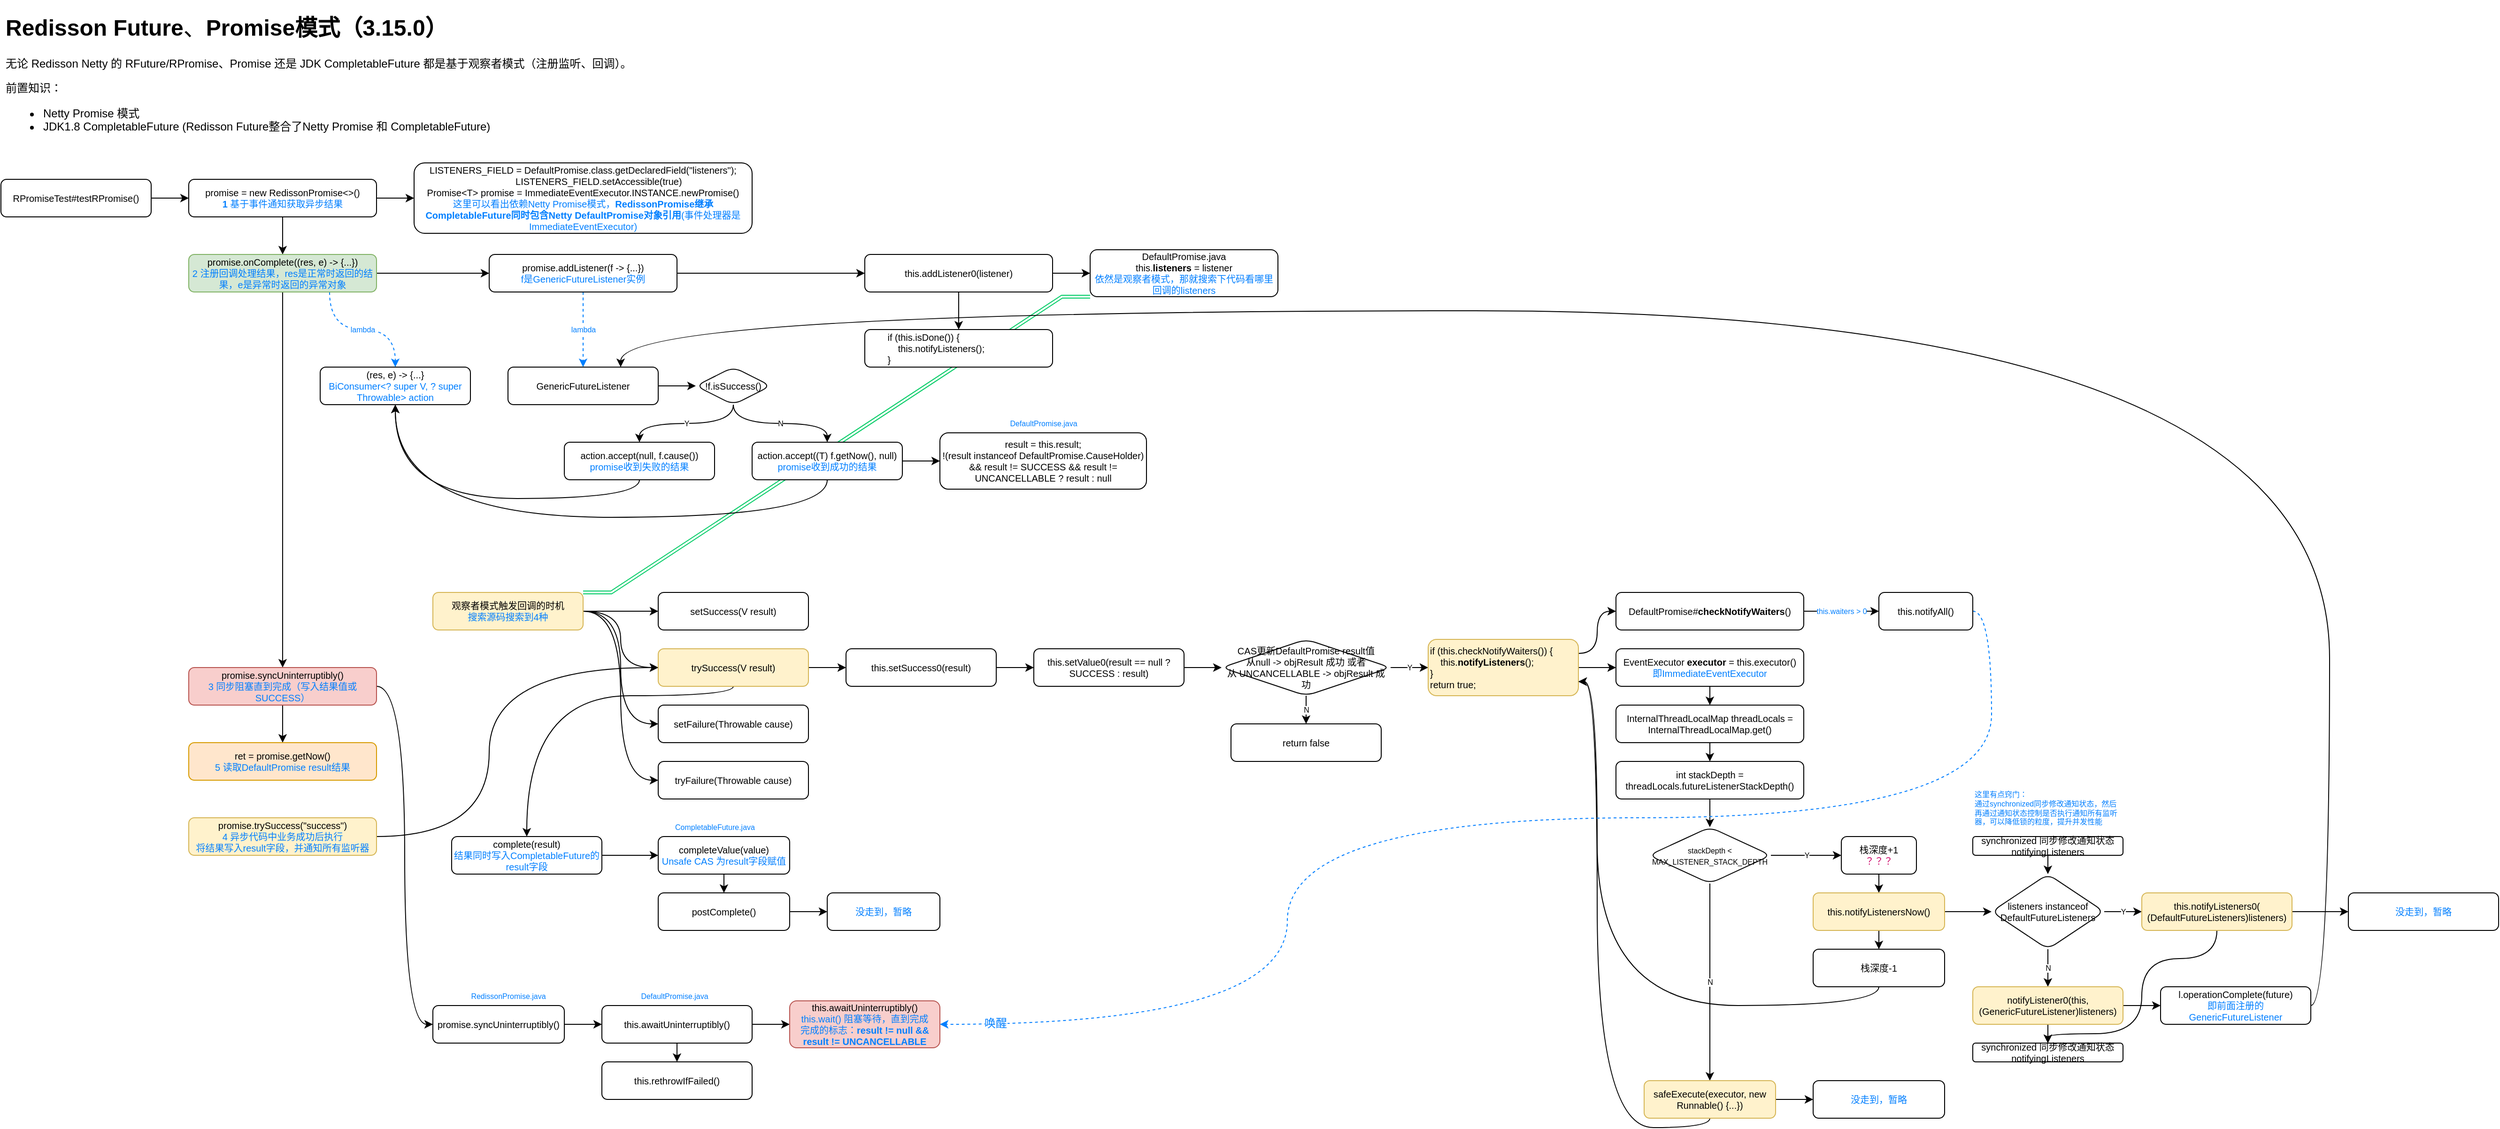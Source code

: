 <mxfile version="21.6.5" type="device">
  <diagram name="第 1 页" id="fGAcmG3HbIGoeRMDndeL">
    <mxGraphModel dx="1114" dy="879" grid="1" gridSize="10" guides="1" tooltips="1" connect="1" arrows="1" fold="1" page="1" pageScale="1" pageWidth="827" pageHeight="1169" math="0" shadow="0">
      <root>
        <mxCell id="0" />
        <mxCell id="1" parent="0" />
        <mxCell id="fmt0hhtX_X798YNu3B2O-1" style="edgeStyle=entityRelationEdgeStyle;rounded=0;orthogonalLoop=1;jettySize=auto;html=1;exitX=0;exitY=1;exitDx=0;exitDy=0;entryX=1;entryY=0;entryDx=0;entryDy=0;fontSize=10;fontColor=#007FFF;shape=link;width=3;strokeColor=#00CC66;" edge="1" parent="1" source="fmt0hhtX_X798YNu3B2O-20" target="fmt0hhtX_X798YNu3B2O-25">
          <mxGeometry relative="1" as="geometry" />
        </mxCell>
        <mxCell id="fmt0hhtX_X798YNu3B2O-2" value="&lt;h1&gt;Redisson Future&lt;span style=&quot;font-weight: 400;&quot;&gt;、&lt;/span&gt;Promise模式（3.15.0）&lt;/h1&gt;&lt;div&gt;无论 Redisson Netty 的 RFuture/RPromise、Promise 还是 JDK&amp;nbsp;CompletableFuture 都是基于观察者模式（注册监听、回调）。&lt;/div&gt;&lt;p&gt;前置知识：&lt;br&gt;&lt;/p&gt;&lt;ul&gt;&lt;li&gt;Netty Promise 模式&lt;/li&gt;&lt;li&gt;JDK1.8 CompletableFuture (Redisson Future整合了Netty Promise 和 CompletableFuture)&lt;/li&gt;&lt;/ul&gt;&lt;p&gt;&lt;/p&gt;" style="text;html=1;strokeColor=none;fillColor=none;spacing=5;spacingTop=-20;whiteSpace=wrap;overflow=hidden;rounded=0;" vertex="1" parent="1">
          <mxGeometry x="40" y="19" width="760" height="161" as="geometry" />
        </mxCell>
        <mxCell id="fmt0hhtX_X798YNu3B2O-3" value="" style="edgeStyle=orthogonalEdgeStyle;curved=1;rounded=0;orthogonalLoop=1;jettySize=auto;html=1;fontSize=10;fontColor=#000000;" edge="1" parent="1" source="fmt0hhtX_X798YNu3B2O-4" target="fmt0hhtX_X798YNu3B2O-7">
          <mxGeometry relative="1" as="geometry" />
        </mxCell>
        <mxCell id="fmt0hhtX_X798YNu3B2O-4" value="&lt;font color=&quot;#000000&quot;&gt;RPromiseTest#testRPromise()&lt;/font&gt;" style="rounded=1;whiteSpace=wrap;html=1;fontSize=10;fontColor=#007FFF;" vertex="1" parent="1">
          <mxGeometry x="40" y="200" width="160" height="40" as="geometry" />
        </mxCell>
        <mxCell id="fmt0hhtX_X798YNu3B2O-5" value="" style="edgeStyle=orthogonalEdgeStyle;curved=1;rounded=0;orthogonalLoop=1;jettySize=auto;html=1;fontSize=10;fontColor=#000000;" edge="1" parent="1" source="fmt0hhtX_X798YNu3B2O-7" target="fmt0hhtX_X798YNu3B2O-8">
          <mxGeometry relative="1" as="geometry" />
        </mxCell>
        <mxCell id="fmt0hhtX_X798YNu3B2O-6" value="" style="edgeStyle=orthogonalEdgeStyle;curved=1;rounded=0;orthogonalLoop=1;jettySize=auto;html=1;fontSize=10;fontColor=#007FFF;" edge="1" parent="1" source="fmt0hhtX_X798YNu3B2O-7" target="fmt0hhtX_X798YNu3B2O-12">
          <mxGeometry relative="1" as="geometry" />
        </mxCell>
        <mxCell id="fmt0hhtX_X798YNu3B2O-7" value="&lt;font color=&quot;#000000&quot;&gt;promise = new RedissonPromise&amp;lt;&amp;gt;()&lt;/font&gt;&lt;br&gt;&lt;b&gt;1 &lt;/b&gt;基于事件通知获取异步结果" style="rounded=1;whiteSpace=wrap;html=1;fontSize=10;fontColor=#007FFF;" vertex="1" parent="1">
          <mxGeometry x="240" y="200" width="200" height="40" as="geometry" />
        </mxCell>
        <mxCell id="fmt0hhtX_X798YNu3B2O-8" value="&lt;div&gt;&lt;font color=&quot;#000000&quot;&gt;LISTENERS_FIELD = DefaultPromise.class.getDeclaredField(&quot;listeners&quot;);&lt;/font&gt;&lt;/div&gt;&lt;div&gt;&lt;font color=&quot;#000000&quot;&gt;&amp;nbsp; &amp;nbsp; &amp;nbsp; &amp;nbsp; &amp;nbsp; &amp;nbsp; LISTENERS_FIELD.setAccessible(true)&lt;br&gt;Promise&amp;lt;T&amp;gt; promise = ImmediateEventExecutor.INSTANCE.newPromise()&lt;br&gt;&lt;/font&gt;&lt;/div&gt;&lt;div&gt;这里可以看出依赖Netty Promise模式，&lt;b&gt;RedissonPromise继承CompletableFuture同时包含Netty&amp;nbsp;DefaultPromise对象引用&lt;/b&gt;(事件处理器是ImmediateEventExecutor)&lt;/div&gt;" style="rounded=1;whiteSpace=wrap;html=1;fontSize=10;fontColor=#007FFF;" vertex="1" parent="1">
          <mxGeometry x="480" y="182.5" width="360" height="75" as="geometry" />
        </mxCell>
        <mxCell id="fmt0hhtX_X798YNu3B2O-9" value="" style="edgeStyle=orthogonalEdgeStyle;curved=1;rounded=0;orthogonalLoop=1;jettySize=auto;html=1;fontSize=10;fontColor=#007FFF;" edge="1" parent="1" source="fmt0hhtX_X798YNu3B2O-12" target="fmt0hhtX_X798YNu3B2O-15">
          <mxGeometry relative="1" as="geometry" />
        </mxCell>
        <mxCell id="fmt0hhtX_X798YNu3B2O-10" value="" style="edgeStyle=orthogonalEdgeStyle;curved=1;rounded=0;orthogonalLoop=1;jettySize=auto;html=1;fontSize=10;fontColor=#007FFF;strokeColor=#000000;" edge="1" parent="1" source="fmt0hhtX_X798YNu3B2O-12" target="fmt0hhtX_X798YNu3B2O-34">
          <mxGeometry relative="1" as="geometry" />
        </mxCell>
        <mxCell id="fmt0hhtX_X798YNu3B2O-11" value="lambda" style="edgeStyle=orthogonalEdgeStyle;curved=1;rounded=0;orthogonalLoop=1;jettySize=auto;html=1;exitX=0.75;exitY=1;exitDx=0;exitDy=0;entryX=0.5;entryY=0;entryDx=0;entryDy=0;fontSize=8;fontColor=#007FFF;strokeColor=#007FFF;dashed=1;" edge="1" parent="1" source="fmt0hhtX_X798YNu3B2O-12" target="fmt0hhtX_X798YNu3B2O-95">
          <mxGeometry relative="1" as="geometry" />
        </mxCell>
        <mxCell id="fmt0hhtX_X798YNu3B2O-12" value="&lt;font color=&quot;#000000&quot;&gt;promise.onComplete((res, e) -&amp;gt; {...})&lt;/font&gt;&lt;br&gt;&lt;font color=&quot;#007fff&quot;&gt;2 注册回调处理结果，res是正常时返回的结果，e是异常时返回的异常对象&lt;/font&gt;" style="rounded=1;whiteSpace=wrap;html=1;fontSize=10;fillColor=#d5e8d4;strokeColor=#82b366;" vertex="1" parent="1">
          <mxGeometry x="240" y="280" width="200" height="40" as="geometry" />
        </mxCell>
        <mxCell id="fmt0hhtX_X798YNu3B2O-13" value="" style="edgeStyle=orthogonalEdgeStyle;curved=1;rounded=0;orthogonalLoop=1;jettySize=auto;html=1;fontSize=10;fontColor=#007FFF;" edge="1" parent="1" source="fmt0hhtX_X798YNu3B2O-15" target="fmt0hhtX_X798YNu3B2O-18">
          <mxGeometry relative="1" as="geometry" />
        </mxCell>
        <mxCell id="fmt0hhtX_X798YNu3B2O-14" value="&lt;font color=&quot;#007fff&quot;&gt;lambda&lt;/font&gt;" style="edgeStyle=orthogonalEdgeStyle;curved=1;rounded=0;orthogonalLoop=1;jettySize=auto;html=1;exitX=0.5;exitY=1;exitDx=0;exitDy=0;fontSize=8;fontColor=#000000;strokeColor=#007FFF;dashed=1;" edge="1" parent="1" source="fmt0hhtX_X798YNu3B2O-15" target="fmt0hhtX_X798YNu3B2O-89">
          <mxGeometry relative="1" as="geometry" />
        </mxCell>
        <mxCell id="fmt0hhtX_X798YNu3B2O-15" value="&lt;font color=&quot;#000000&quot;&gt;promise.addListener(f -&amp;gt; {...})&lt;/font&gt;&lt;br&gt;f是GenericFutureListener实例" style="rounded=1;whiteSpace=wrap;html=1;fontSize=10;fontColor=#007FFF;" vertex="1" parent="1">
          <mxGeometry x="560" y="280" width="200" height="40" as="geometry" />
        </mxCell>
        <mxCell id="fmt0hhtX_X798YNu3B2O-16" value="" style="edgeStyle=orthogonalEdgeStyle;curved=1;rounded=0;orthogonalLoop=1;jettySize=auto;html=1;fontSize=10;fontColor=#007FFF;" edge="1" parent="1" source="fmt0hhtX_X798YNu3B2O-18" target="fmt0hhtX_X798YNu3B2O-19">
          <mxGeometry relative="1" as="geometry" />
        </mxCell>
        <mxCell id="fmt0hhtX_X798YNu3B2O-17" value="" style="edgeStyle=orthogonalEdgeStyle;curved=1;rounded=0;orthogonalLoop=1;jettySize=auto;html=1;fontSize=10;fontColor=#007FFF;" edge="1" parent="1" source="fmt0hhtX_X798YNu3B2O-18" target="fmt0hhtX_X798YNu3B2O-20">
          <mxGeometry relative="1" as="geometry" />
        </mxCell>
        <mxCell id="fmt0hhtX_X798YNu3B2O-18" value="&lt;font color=&quot;#000000&quot;&gt;this.addListener0(listener)&lt;br&gt;&lt;/font&gt;" style="rounded=1;whiteSpace=wrap;html=1;fontSize=10;fontColor=#007FFF;" vertex="1" parent="1">
          <mxGeometry x="960" y="280" width="200" height="40" as="geometry" />
        </mxCell>
        <mxCell id="fmt0hhtX_X798YNu3B2O-19" value="&lt;div&gt;&lt;font color=&quot;#000000&quot;&gt;&amp;nbsp; &amp;nbsp; &amp;nbsp; &amp;nbsp; if (this.isDone()) {&lt;/font&gt;&lt;/div&gt;&lt;div&gt;&lt;font color=&quot;#000000&quot;&gt;&amp;nbsp; &amp;nbsp; &amp;nbsp; &amp;nbsp; &amp;nbsp; &amp;nbsp; this.notifyListeners();&lt;/font&gt;&lt;/div&gt;&lt;div&gt;&lt;font color=&quot;#000000&quot;&gt;&amp;nbsp; &amp;nbsp; &amp;nbsp; &amp;nbsp; }&lt;/font&gt;&lt;/div&gt;" style="rounded=1;whiteSpace=wrap;html=1;fontSize=10;fontColor=#007FFF;align=left;" vertex="1" parent="1">
          <mxGeometry x="960" y="360" width="200" height="40" as="geometry" />
        </mxCell>
        <mxCell id="fmt0hhtX_X798YNu3B2O-20" value="&lt;font color=&quot;#000000&quot;&gt;DefaultPromise.java&lt;/font&gt;&lt;br&gt;&lt;font color=&quot;#000000&quot;&gt;this.&lt;/font&gt;&lt;b style=&quot;color: rgb(0 , 0 , 0)&quot;&gt;listeners&lt;/b&gt;&lt;font color=&quot;#000000&quot;&gt; = listener&lt;/font&gt;&lt;br&gt;依然是观察者模式，那就搜索下代码看哪里回调的listeners" style="rounded=1;whiteSpace=wrap;html=1;fontSize=10;fontColor=#007FFF;" vertex="1" parent="1">
          <mxGeometry x="1200" y="275" width="200" height="50" as="geometry" />
        </mxCell>
        <mxCell id="fmt0hhtX_X798YNu3B2O-21" value="" style="edgeStyle=orthogonalEdgeStyle;rounded=0;orthogonalLoop=1;jettySize=auto;html=1;fontSize=10;fontColor=#007FFF;strokeColor=#000000;curved=1;" edge="1" parent="1" source="fmt0hhtX_X798YNu3B2O-25" target="fmt0hhtX_X798YNu3B2O-26">
          <mxGeometry relative="1" as="geometry" />
        </mxCell>
        <mxCell id="fmt0hhtX_X798YNu3B2O-22" style="edgeStyle=orthogonalEdgeStyle;rounded=0;orthogonalLoop=1;jettySize=auto;html=1;exitX=1;exitY=0.5;exitDx=0;exitDy=0;fontSize=10;fontColor=#007FFF;strokeColor=#000000;curved=1;" edge="1" parent="1" source="fmt0hhtX_X798YNu3B2O-25" target="fmt0hhtX_X798YNu3B2O-29">
          <mxGeometry relative="1" as="geometry">
            <Array as="points">
              <mxPoint x="700" y="660" />
              <mxPoint x="700" y="720" />
            </Array>
          </mxGeometry>
        </mxCell>
        <mxCell id="fmt0hhtX_X798YNu3B2O-23" style="edgeStyle=orthogonalEdgeStyle;curved=1;rounded=0;orthogonalLoop=1;jettySize=auto;html=1;exitX=1;exitY=0.5;exitDx=0;exitDy=0;entryX=0;entryY=0.5;entryDx=0;entryDy=0;fontSize=10;fontColor=#007FFF;strokeColor=#000000;" edge="1" parent="1" source="fmt0hhtX_X798YNu3B2O-25" target="fmt0hhtX_X798YNu3B2O-30">
          <mxGeometry relative="1" as="geometry" />
        </mxCell>
        <mxCell id="fmt0hhtX_X798YNu3B2O-24" style="edgeStyle=orthogonalEdgeStyle;curved=1;rounded=0;orthogonalLoop=1;jettySize=auto;html=1;exitX=1;exitY=0.5;exitDx=0;exitDy=0;entryX=0;entryY=0.5;entryDx=0;entryDy=0;fontSize=10;fontColor=#007FFF;strokeColor=#000000;" edge="1" parent="1" source="fmt0hhtX_X798YNu3B2O-25" target="fmt0hhtX_X798YNu3B2O-31">
          <mxGeometry relative="1" as="geometry" />
        </mxCell>
        <mxCell id="fmt0hhtX_X798YNu3B2O-25" value="&lt;font color=&quot;#000000&quot;&gt;观察者模式触发回调的时机&lt;/font&gt;&lt;br&gt;&lt;font color=&quot;#007fff&quot;&gt;搜索源码搜索到4种&lt;/font&gt;" style="rounded=1;whiteSpace=wrap;html=1;fontSize=10;fillColor=#fff2cc;strokeColor=#d6b656;" vertex="1" parent="1">
          <mxGeometry x="500" y="640" width="160" height="40" as="geometry" />
        </mxCell>
        <mxCell id="fmt0hhtX_X798YNu3B2O-26" value="&lt;font color=&quot;#000000&quot;&gt;setSuccess(V result)&lt;/font&gt;" style="rounded=1;whiteSpace=wrap;html=1;fontSize=10;fontColor=#007FFF;" vertex="1" parent="1">
          <mxGeometry x="740" y="640" width="160" height="40" as="geometry" />
        </mxCell>
        <mxCell id="fmt0hhtX_X798YNu3B2O-27" style="edgeStyle=orthogonalEdgeStyle;curved=1;rounded=0;orthogonalLoop=1;jettySize=auto;html=1;exitX=0.5;exitY=1;exitDx=0;exitDy=0;entryX=0.5;entryY=0;entryDx=0;entryDy=0;fontSize=10;fontColor=#007FFF;strokeColor=#000000;" edge="1" parent="1" source="fmt0hhtX_X798YNu3B2O-29" target="fmt0hhtX_X798YNu3B2O-39">
          <mxGeometry relative="1" as="geometry">
            <Array as="points">
              <mxPoint x="820" y="750" />
              <mxPoint x="600" y="750" />
            </Array>
          </mxGeometry>
        </mxCell>
        <mxCell id="fmt0hhtX_X798YNu3B2O-28" value="" style="edgeStyle=orthogonalEdgeStyle;curved=1;rounded=0;orthogonalLoop=1;jettySize=auto;html=1;fontSize=10;fontColor=#007FFF;strokeColor=#000000;" edge="1" parent="1" source="fmt0hhtX_X798YNu3B2O-29" target="fmt0hhtX_X798YNu3B2O-41">
          <mxGeometry relative="1" as="geometry" />
        </mxCell>
        <mxCell id="fmt0hhtX_X798YNu3B2O-29" value="&lt;font color=&quot;#000000&quot;&gt;trySuccess(V result)&lt;/font&gt;" style="rounded=1;whiteSpace=wrap;html=1;fontSize=10;fillColor=#fff2cc;strokeColor=#d6b656;" vertex="1" parent="1">
          <mxGeometry x="740" y="700" width="160" height="40" as="geometry" />
        </mxCell>
        <mxCell id="fmt0hhtX_X798YNu3B2O-30" value="&lt;font color=&quot;#000000&quot;&gt;setFailure(Throwable cause)&lt;/font&gt;" style="rounded=1;whiteSpace=wrap;html=1;fontSize=10;fontColor=#007FFF;" vertex="1" parent="1">
          <mxGeometry x="740" y="760" width="160" height="40" as="geometry" />
        </mxCell>
        <mxCell id="fmt0hhtX_X798YNu3B2O-31" value="&lt;font color=&quot;#000000&quot;&gt;tryFailure(Throwable cause)&lt;/font&gt;" style="rounded=1;whiteSpace=wrap;html=1;fontSize=10;fontColor=#007FFF;" vertex="1" parent="1">
          <mxGeometry x="740" y="820" width="160" height="40" as="geometry" />
        </mxCell>
        <mxCell id="fmt0hhtX_X798YNu3B2O-32" value="" style="edgeStyle=orthogonalEdgeStyle;curved=1;rounded=0;orthogonalLoop=1;jettySize=auto;html=1;fontSize=10;fontColor=#007FFF;strokeColor=#000000;" edge="1" parent="1" source="fmt0hhtX_X798YNu3B2O-34" target="fmt0hhtX_X798YNu3B2O-35">
          <mxGeometry relative="1" as="geometry" />
        </mxCell>
        <mxCell id="fmt0hhtX_X798YNu3B2O-33" style="edgeStyle=orthogonalEdgeStyle;curved=1;rounded=0;orthogonalLoop=1;jettySize=auto;html=1;exitX=1;exitY=0.5;exitDx=0;exitDy=0;entryX=0;entryY=0.5;entryDx=0;entryDy=0;fontSize=8;fontColor=#007FFF;strokeColor=#000000;" edge="1" parent="1" source="fmt0hhtX_X798YNu3B2O-34" target="fmt0hhtX_X798YNu3B2O-105">
          <mxGeometry relative="1" as="geometry" />
        </mxCell>
        <mxCell id="fmt0hhtX_X798YNu3B2O-34" value="promise.syncUninterruptibly()&lt;br&gt;&lt;font color=&quot;#007fff&quot;&gt;3 同步阻塞直到完成（写入结果值或SUCCESS）&lt;/font&gt;" style="rounded=1;whiteSpace=wrap;html=1;fontSize=10;fillColor=#f8cecc;strokeColor=#b85450;" vertex="1" parent="1">
          <mxGeometry x="240" y="720" width="200" height="40" as="geometry" />
        </mxCell>
        <mxCell id="fmt0hhtX_X798YNu3B2O-35" value="ret = promise.getNow()&lt;br&gt;&lt;font color=&quot;#007fff&quot;&gt;5 读取DefaultPromise result结果&lt;/font&gt;" style="rounded=1;whiteSpace=wrap;html=1;fontSize=10;fillColor=#ffe6cc;strokeColor=#d79b00;" vertex="1" parent="1">
          <mxGeometry x="240" y="800" width="200" height="40" as="geometry" />
        </mxCell>
        <mxCell id="fmt0hhtX_X798YNu3B2O-36" style="edgeStyle=orthogonalEdgeStyle;curved=1;rounded=0;orthogonalLoop=1;jettySize=auto;html=1;exitX=1;exitY=0.5;exitDx=0;exitDy=0;entryX=0;entryY=0.5;entryDx=0;entryDy=0;fontSize=10;fontColor=#007FFF;strokeColor=#000000;" edge="1" parent="1" source="fmt0hhtX_X798YNu3B2O-37" target="fmt0hhtX_X798YNu3B2O-29">
          <mxGeometry relative="1" as="geometry">
            <Array as="points">
              <mxPoint x="560" y="900" />
              <mxPoint x="560" y="720" />
            </Array>
          </mxGeometry>
        </mxCell>
        <mxCell id="fmt0hhtX_X798YNu3B2O-37" value="&lt;font color=&quot;#000000&quot;&gt;promise.trySuccess(&quot;success&quot;)&lt;/font&gt;&lt;br&gt;&lt;font color=&quot;#007fff&quot;&gt;4 异步代码中业务成功后执行&lt;br&gt;将结果写入result字段，并通知所有监听器&lt;br&gt;&lt;/font&gt;" style="rounded=1;whiteSpace=wrap;html=1;fontSize=10;fillColor=#fff2cc;strokeColor=#d6b656;" vertex="1" parent="1">
          <mxGeometry x="240" y="880" width="200" height="40" as="geometry" />
        </mxCell>
        <mxCell id="fmt0hhtX_X798YNu3B2O-38" value="" style="edgeStyle=orthogonalEdgeStyle;curved=1;rounded=0;orthogonalLoop=1;jettySize=auto;html=1;fontSize=8;fontColor=#007FFF;strokeColor=#000000;" edge="1" parent="1" source="fmt0hhtX_X798YNu3B2O-39" target="fmt0hhtX_X798YNu3B2O-99">
          <mxGeometry relative="1" as="geometry" />
        </mxCell>
        <mxCell id="fmt0hhtX_X798YNu3B2O-39" value="&lt;font color=&quot;#000000&quot;&gt;complete(result)&lt;/font&gt;&lt;br&gt;结果同时写入CompletableFuture的result字段" style="rounded=1;whiteSpace=wrap;html=1;fontSize=10;fontColor=#007FFF;" vertex="1" parent="1">
          <mxGeometry x="520" y="900" width="160" height="40" as="geometry" />
        </mxCell>
        <mxCell id="fmt0hhtX_X798YNu3B2O-40" value="" style="edgeStyle=orthogonalEdgeStyle;curved=1;rounded=0;orthogonalLoop=1;jettySize=auto;html=1;fontSize=10;fontColor=#007FFF;strokeColor=#000000;" edge="1" parent="1" source="fmt0hhtX_X798YNu3B2O-41" target="fmt0hhtX_X798YNu3B2O-43">
          <mxGeometry relative="1" as="geometry" />
        </mxCell>
        <mxCell id="fmt0hhtX_X798YNu3B2O-41" value="&lt;font color=&quot;#000000&quot;&gt;this.setSuccess0(result)&lt;/font&gt;" style="rounded=1;whiteSpace=wrap;html=1;fontSize=10;fontColor=#007FFF;" vertex="1" parent="1">
          <mxGeometry x="940" y="700" width="160" height="40" as="geometry" />
        </mxCell>
        <mxCell id="fmt0hhtX_X798YNu3B2O-42" value="" style="edgeStyle=orthogonalEdgeStyle;curved=1;rounded=0;orthogonalLoop=1;jettySize=auto;html=1;fontSize=10;fontColor=#007FFF;strokeColor=#000000;" edge="1" parent="1" source="fmt0hhtX_X798YNu3B2O-43" target="fmt0hhtX_X798YNu3B2O-46">
          <mxGeometry relative="1" as="geometry" />
        </mxCell>
        <mxCell id="fmt0hhtX_X798YNu3B2O-43" value="&lt;font color=&quot;#000000&quot;&gt;this.setValue0(result == null ? SUCCESS : result)&lt;/font&gt;" style="rounded=1;whiteSpace=wrap;html=1;fontSize=10;fontColor=#007FFF;" vertex="1" parent="1">
          <mxGeometry x="1140" y="700" width="160" height="40" as="geometry" />
        </mxCell>
        <mxCell id="fmt0hhtX_X798YNu3B2O-44" value="Y" style="edgeStyle=orthogonalEdgeStyle;curved=1;rounded=0;orthogonalLoop=1;jettySize=auto;html=1;fontSize=8;fontColor=#000000;strokeColor=#000000;entryX=0;entryY=0.5;entryDx=0;entryDy=0;" edge="1" parent="1" source="fmt0hhtX_X798YNu3B2O-46" target="fmt0hhtX_X798YNu3B2O-50">
          <mxGeometry relative="1" as="geometry">
            <mxPoint x="1560" y="720" as="targetPoint" />
          </mxGeometry>
        </mxCell>
        <mxCell id="fmt0hhtX_X798YNu3B2O-45" value="N" style="edgeStyle=orthogonalEdgeStyle;curved=1;rounded=0;orthogonalLoop=1;jettySize=auto;html=1;exitX=0.5;exitY=1;exitDx=0;exitDy=0;fontSize=8;fontColor=#000000;strokeColor=#000000;" edge="1" parent="1" source="fmt0hhtX_X798YNu3B2O-46" target="fmt0hhtX_X798YNu3B2O-47">
          <mxGeometry relative="1" as="geometry" />
        </mxCell>
        <mxCell id="fmt0hhtX_X798YNu3B2O-46" value="&lt;font style=&quot;font-size: 10px&quot; color=&quot;#000000&quot;&gt;CAS更新DefaultPromise result值 &lt;br&gt;从null -&amp;gt; objResult 成功 或者 &lt;br&gt;从 UNCANCELLABLE -&amp;gt; objResult 成功&lt;/font&gt;" style="rhombus;whiteSpace=wrap;html=1;fontSize=10;fontColor=#007FFF;rounded=1;" vertex="1" parent="1">
          <mxGeometry x="1340" y="690" width="180" height="60" as="geometry" />
        </mxCell>
        <mxCell id="fmt0hhtX_X798YNu3B2O-47" value="&lt;font color=&quot;#000000&quot;&gt;return false&lt;/font&gt;" style="rounded=1;whiteSpace=wrap;html=1;fontSize=10;fontColor=#007FFF;" vertex="1" parent="1">
          <mxGeometry x="1350" y="780" width="160" height="40" as="geometry" />
        </mxCell>
        <mxCell id="fmt0hhtX_X798YNu3B2O-48" value="" style="edgeStyle=orthogonalEdgeStyle;curved=1;rounded=0;orthogonalLoop=1;jettySize=auto;html=1;fontSize=10;fontColor=#000000;strokeColor=#000000;" edge="1" parent="1" source="fmt0hhtX_X798YNu3B2O-50" target="fmt0hhtX_X798YNu3B2O-52">
          <mxGeometry relative="1" as="geometry" />
        </mxCell>
        <mxCell id="fmt0hhtX_X798YNu3B2O-49" style="edgeStyle=orthogonalEdgeStyle;curved=1;rounded=0;orthogonalLoop=1;jettySize=auto;html=1;exitX=1;exitY=0.25;exitDx=0;exitDy=0;entryX=0;entryY=0.5;entryDx=0;entryDy=0;fontSize=8;fontColor=#007FFF;strokeColor=#000000;" edge="1" parent="1" source="fmt0hhtX_X798YNu3B2O-50" target="fmt0hhtX_X798YNu3B2O-116">
          <mxGeometry relative="1" as="geometry" />
        </mxCell>
        <mxCell id="fmt0hhtX_X798YNu3B2O-50" value="&lt;div&gt;&lt;font color=&quot;#000000&quot;&gt;if (this.checkNotifyWaiters()) {&lt;/font&gt;&lt;/div&gt;&lt;div&gt;&lt;font color=&quot;#000000&quot;&gt;&amp;nbsp; &amp;nbsp; this.&lt;b&gt;notifyListeners&lt;/b&gt;();&lt;/font&gt;&lt;/div&gt;&lt;div&gt;&lt;font color=&quot;#000000&quot;&gt;}&lt;br&gt;return true;&lt;/font&gt;&lt;/div&gt;" style="rounded=1;whiteSpace=wrap;html=1;fontSize=10;align=left;fillColor=#fff2cc;strokeColor=#d6b656;" vertex="1" parent="1">
          <mxGeometry x="1560" y="690" width="160" height="60" as="geometry" />
        </mxCell>
        <mxCell id="fmt0hhtX_X798YNu3B2O-51" value="" style="edgeStyle=orthogonalEdgeStyle;curved=1;rounded=0;orthogonalLoop=1;jettySize=auto;html=1;fontSize=10;fontColor=#007FFF;strokeColor=#000000;" edge="1" parent="1" source="fmt0hhtX_X798YNu3B2O-52" target="fmt0hhtX_X798YNu3B2O-54">
          <mxGeometry relative="1" as="geometry" />
        </mxCell>
        <mxCell id="fmt0hhtX_X798YNu3B2O-52" value="&lt;font color=&quot;#000000&quot;&gt;EventExecutor &lt;b&gt;executor&lt;/b&gt; = this.executor()&lt;/font&gt;&lt;br&gt;即ImmediateEventExecutor" style="rounded=1;whiteSpace=wrap;html=1;fontSize=10;fontColor=#007FFF;align=center;" vertex="1" parent="1">
          <mxGeometry x="1760" y="700" width="200" height="40" as="geometry" />
        </mxCell>
        <mxCell id="fmt0hhtX_X798YNu3B2O-53" value="" style="edgeStyle=orthogonalEdgeStyle;curved=1;rounded=0;orthogonalLoop=1;jettySize=auto;html=1;fontSize=10;fontColor=#007FFF;strokeColor=#000000;" edge="1" parent="1" source="fmt0hhtX_X798YNu3B2O-54" target="fmt0hhtX_X798YNu3B2O-56">
          <mxGeometry relative="1" as="geometry" />
        </mxCell>
        <mxCell id="fmt0hhtX_X798YNu3B2O-54" value="&lt;font color=&quot;#000000&quot;&gt;InternalThreadLocalMap threadLocals = InternalThreadLocalMap.get()&lt;/font&gt;" style="rounded=1;whiteSpace=wrap;html=1;fontSize=10;fontColor=#007FFF;align=center;" vertex="1" parent="1">
          <mxGeometry x="1760" y="760" width="200" height="40" as="geometry" />
        </mxCell>
        <mxCell id="fmt0hhtX_X798YNu3B2O-55" value="" style="edgeStyle=orthogonalEdgeStyle;curved=1;rounded=0;orthogonalLoop=1;jettySize=auto;html=1;fontSize=10;fontColor=#007FFF;strokeColor=#000000;" edge="1" parent="1" source="fmt0hhtX_X798YNu3B2O-56" target="fmt0hhtX_X798YNu3B2O-59">
          <mxGeometry relative="1" as="geometry" />
        </mxCell>
        <mxCell id="fmt0hhtX_X798YNu3B2O-56" value="&lt;font color=&quot;#000000&quot;&gt;int stackDepth = threadLocals.futureListenerStackDepth()&lt;/font&gt;" style="rounded=1;whiteSpace=wrap;html=1;fontSize=10;fontColor=#007FFF;align=center;" vertex="1" parent="1">
          <mxGeometry x="1760" y="820" width="200" height="40" as="geometry" />
        </mxCell>
        <mxCell id="fmt0hhtX_X798YNu3B2O-57" value="Y" style="edgeStyle=orthogonalEdgeStyle;curved=1;rounded=0;orthogonalLoop=1;jettySize=auto;html=1;exitX=1;exitY=0.5;exitDx=0;exitDy=0;entryX=0;entryY=0.5;entryDx=0;entryDy=0;fontSize=8;fontColor=#000000;strokeColor=#000000;" edge="1" parent="1" source="fmt0hhtX_X798YNu3B2O-59" target="fmt0hhtX_X798YNu3B2O-61">
          <mxGeometry relative="1" as="geometry">
            <mxPoint x="1960" y="910" as="sourcePoint" />
          </mxGeometry>
        </mxCell>
        <mxCell id="fmt0hhtX_X798YNu3B2O-58" value="N" style="edgeStyle=orthogonalEdgeStyle;curved=1;rounded=0;orthogonalLoop=1;jettySize=auto;html=1;exitX=0.5;exitY=1;exitDx=0;exitDy=0;entryX=0.5;entryY=0;entryDx=0;entryDy=0;fontSize=8;fontColor=#000000;strokeColor=#000000;" edge="1" parent="1" source="fmt0hhtX_X798YNu3B2O-59" target="fmt0hhtX_X798YNu3B2O-69">
          <mxGeometry relative="1" as="geometry" />
        </mxCell>
        <mxCell id="fmt0hhtX_X798YNu3B2O-59" value="&lt;font style=&quot;font-size: 8px&quot; color=&quot;#000000&quot;&gt;stackDepth &amp;lt; &lt;br&gt;MAX_LISTENER_STACK_DEPTH&lt;/font&gt;" style="rhombus;whiteSpace=wrap;html=1;fontSize=10;fontColor=#007FFF;rounded=1;" vertex="1" parent="1">
          <mxGeometry x="1795" y="890" width="130" height="60" as="geometry" />
        </mxCell>
        <mxCell id="fmt0hhtX_X798YNu3B2O-60" value="" style="edgeStyle=orthogonalEdgeStyle;curved=1;rounded=0;orthogonalLoop=1;jettySize=auto;html=1;fontSize=8;fontColor=#000000;strokeColor=#000000;" edge="1" parent="1" source="fmt0hhtX_X798YNu3B2O-61" target="fmt0hhtX_X798YNu3B2O-64">
          <mxGeometry relative="1" as="geometry" />
        </mxCell>
        <mxCell id="fmt0hhtX_X798YNu3B2O-61" value="&lt;font color=&quot;#000000&quot;&gt;栈深度+1&lt;/font&gt;&lt;br&gt;&lt;font color=&quot;#cc0066&quot;&gt;？？？&lt;/font&gt;" style="rounded=1;whiteSpace=wrap;html=1;fontSize=10;fontColor=#007FFF;align=center;" vertex="1" parent="1">
          <mxGeometry x="2000" y="900" width="80" height="40" as="geometry" />
        </mxCell>
        <mxCell id="fmt0hhtX_X798YNu3B2O-62" value="" style="edgeStyle=orthogonalEdgeStyle;curved=1;rounded=0;orthogonalLoop=1;jettySize=auto;html=1;fontSize=8;fontColor=#000000;strokeColor=#000000;" edge="1" parent="1" source="fmt0hhtX_X798YNu3B2O-64" target="fmt0hhtX_X798YNu3B2O-66">
          <mxGeometry relative="1" as="geometry" />
        </mxCell>
        <mxCell id="fmt0hhtX_X798YNu3B2O-63" value="" style="edgeStyle=orthogonalEdgeStyle;curved=1;rounded=0;orthogonalLoop=1;jettySize=auto;html=1;fontSize=8;fontColor=#000000;strokeColor=#000000;" edge="1" parent="1" source="fmt0hhtX_X798YNu3B2O-64" target="fmt0hhtX_X798YNu3B2O-72">
          <mxGeometry relative="1" as="geometry" />
        </mxCell>
        <mxCell id="fmt0hhtX_X798YNu3B2O-64" value="&lt;font color=&quot;#000000&quot;&gt;this.notifyListenersNow()&lt;/font&gt;" style="rounded=1;whiteSpace=wrap;html=1;fontSize=10;align=center;fillColor=#fff2cc;strokeColor=#d6b656;" vertex="1" parent="1">
          <mxGeometry x="1970" y="960" width="140" height="40" as="geometry" />
        </mxCell>
        <mxCell id="fmt0hhtX_X798YNu3B2O-65" style="edgeStyle=orthogonalEdgeStyle;curved=1;rounded=0;orthogonalLoop=1;jettySize=auto;html=1;exitX=0.5;exitY=1;exitDx=0;exitDy=0;entryX=1;entryY=0.75;entryDx=0;entryDy=0;fontSize=8;fontColor=#000000;strokeColor=#000000;" edge="1" parent="1" source="fmt0hhtX_X798YNu3B2O-66" target="fmt0hhtX_X798YNu3B2O-50">
          <mxGeometry relative="1" as="geometry">
            <Array as="points">
              <mxPoint x="2040" y="1080" />
              <mxPoint x="1740" y="1080" />
              <mxPoint x="1740" y="735" />
            </Array>
          </mxGeometry>
        </mxCell>
        <mxCell id="fmt0hhtX_X798YNu3B2O-66" value="&lt;font color=&quot;#000000&quot;&gt;栈深度-1&lt;/font&gt;" style="rounded=1;whiteSpace=wrap;html=1;fontSize=10;fontColor=#007FFF;align=center;" vertex="1" parent="1">
          <mxGeometry x="1970" y="1020" width="140" height="40" as="geometry" />
        </mxCell>
        <mxCell id="fmt0hhtX_X798YNu3B2O-67" style="edgeStyle=orthogonalEdgeStyle;curved=1;rounded=0;orthogonalLoop=1;jettySize=auto;html=1;exitX=0.5;exitY=1;exitDx=0;exitDy=0;entryX=1;entryY=0.75;entryDx=0;entryDy=0;fontSize=8;fontColor=#000000;strokeColor=#000000;" edge="1" parent="1" source="fmt0hhtX_X798YNu3B2O-69" target="fmt0hhtX_X798YNu3B2O-50">
          <mxGeometry relative="1" as="geometry">
            <Array as="points">
              <mxPoint x="1860" y="1210" />
              <mxPoint x="1740" y="1210" />
              <mxPoint x="1740" y="735" />
            </Array>
          </mxGeometry>
        </mxCell>
        <mxCell id="fmt0hhtX_X798YNu3B2O-68" value="" style="edgeStyle=orthogonalEdgeStyle;curved=1;rounded=0;orthogonalLoop=1;jettySize=auto;html=1;fontSize=8;fontColor=#007FFF;strokeColor=#000000;" edge="1" parent="1" source="fmt0hhtX_X798YNu3B2O-69" target="fmt0hhtX_X798YNu3B2O-96">
          <mxGeometry relative="1" as="geometry" />
        </mxCell>
        <mxCell id="fmt0hhtX_X798YNu3B2O-69" value="&lt;font color=&quot;#000000&quot;&gt;safeExecute(executor, new Runnable() {...})&lt;/font&gt;" style="rounded=1;whiteSpace=wrap;html=1;fontSize=10;align=center;fillColor=#fff2cc;strokeColor=#d6b656;" vertex="1" parent="1">
          <mxGeometry x="1790" y="1160" width="140" height="40" as="geometry" />
        </mxCell>
        <mxCell id="fmt0hhtX_X798YNu3B2O-70" value="Y" style="edgeStyle=orthogonalEdgeStyle;curved=1;rounded=0;orthogonalLoop=1;jettySize=auto;html=1;exitX=1;exitY=0.5;exitDx=0;exitDy=0;entryX=0;entryY=0.5;entryDx=0;entryDy=0;fontSize=8;fontColor=#000000;strokeColor=#000000;" edge="1" parent="1" source="fmt0hhtX_X798YNu3B2O-72" target="fmt0hhtX_X798YNu3B2O-75">
          <mxGeometry relative="1" as="geometry" />
        </mxCell>
        <mxCell id="fmt0hhtX_X798YNu3B2O-71" value="N" style="edgeStyle=orthogonalEdgeStyle;curved=1;rounded=0;orthogonalLoop=1;jettySize=auto;html=1;exitX=0.5;exitY=1;exitDx=0;exitDy=0;entryX=0.5;entryY=0;entryDx=0;entryDy=0;fontSize=8;fontColor=#000000;strokeColor=#000000;" edge="1" parent="1" source="fmt0hhtX_X798YNu3B2O-72" target="fmt0hhtX_X798YNu3B2O-78">
          <mxGeometry relative="1" as="geometry" />
        </mxCell>
        <mxCell id="fmt0hhtX_X798YNu3B2O-72" value="&lt;font color=&quot;#000000&quot;&gt;listeners instanceof DefaultFutureListeners&lt;/font&gt;" style="rhombus;whiteSpace=wrap;html=1;fontSize=10;fontColor=#007FFF;rounded=1;" vertex="1" parent="1">
          <mxGeometry x="2160" y="940" width="120" height="80" as="geometry" />
        </mxCell>
        <mxCell id="fmt0hhtX_X798YNu3B2O-73" style="edgeStyle=orthogonalEdgeStyle;curved=1;rounded=0;orthogonalLoop=1;jettySize=auto;html=1;exitX=0.5;exitY=1;exitDx=0;exitDy=0;fontSize=8;fontColor=#000000;strokeColor=#000000;" edge="1" parent="1" source="fmt0hhtX_X798YNu3B2O-75" target="fmt0hhtX_X798YNu3B2O-81">
          <mxGeometry relative="1" as="geometry">
            <Array as="points">
              <mxPoint x="2400" y="1030" />
              <mxPoint x="2320" y="1030" />
              <mxPoint x="2320" y="1110" />
              <mxPoint x="2220" y="1110" />
            </Array>
          </mxGeometry>
        </mxCell>
        <mxCell id="fmt0hhtX_X798YNu3B2O-74" value="" style="edgeStyle=orthogonalEdgeStyle;curved=1;rounded=0;orthogonalLoop=1;jettySize=auto;html=1;fontSize=8;fontColor=#007FFF;strokeColor=#000000;" edge="1" parent="1" source="fmt0hhtX_X798YNu3B2O-75" target="fmt0hhtX_X798YNu3B2O-97">
          <mxGeometry relative="1" as="geometry" />
        </mxCell>
        <mxCell id="fmt0hhtX_X798YNu3B2O-75" value="&lt;font color=&quot;#000000&quot;&gt;this.notifyListeners0(&lt;br&gt;(DefaultFutureListeners)listeners)&lt;/font&gt;" style="rounded=1;whiteSpace=wrap;html=1;fontSize=10;align=center;fillColor=#fff2cc;strokeColor=#d6b656;" vertex="1" parent="1">
          <mxGeometry x="2320" y="960" width="160" height="40" as="geometry" />
        </mxCell>
        <mxCell id="fmt0hhtX_X798YNu3B2O-76" style="edgeStyle=orthogonalEdgeStyle;curved=1;rounded=0;orthogonalLoop=1;jettySize=auto;html=1;exitX=0.5;exitY=1;exitDx=0;exitDy=0;entryX=0.5;entryY=0;entryDx=0;entryDy=0;fontSize=8;fontColor=#000000;strokeColor=#000000;" edge="1" parent="1" source="fmt0hhtX_X798YNu3B2O-78" target="fmt0hhtX_X798YNu3B2O-81">
          <mxGeometry relative="1" as="geometry" />
        </mxCell>
        <mxCell id="fmt0hhtX_X798YNu3B2O-77" value="" style="edgeStyle=orthogonalEdgeStyle;curved=1;rounded=0;orthogonalLoop=1;jettySize=auto;html=1;fontSize=8;fontColor=#CC0066;strokeColor=#000000;" edge="1" parent="1" source="fmt0hhtX_X798YNu3B2O-78" target="fmt0hhtX_X798YNu3B2O-84">
          <mxGeometry relative="1" as="geometry" />
        </mxCell>
        <mxCell id="fmt0hhtX_X798YNu3B2O-78" value="&lt;font color=&quot;#000000&quot;&gt;notifyListener0(this, (GenericFutureListener)listeners)&lt;/font&gt;" style="rounded=1;whiteSpace=wrap;html=1;fontSize=10;align=center;fillColor=#fff2cc;strokeColor=#d6b656;" vertex="1" parent="1">
          <mxGeometry x="2140" y="1060" width="160" height="40" as="geometry" />
        </mxCell>
        <mxCell id="fmt0hhtX_X798YNu3B2O-79" style="edgeStyle=orthogonalEdgeStyle;curved=1;rounded=0;orthogonalLoop=1;jettySize=auto;html=1;exitX=0.5;exitY=1;exitDx=0;exitDy=0;fontSize=8;fontColor=#000000;strokeColor=#000000;" edge="1" parent="1" source="fmt0hhtX_X798YNu3B2O-80" target="fmt0hhtX_X798YNu3B2O-72">
          <mxGeometry relative="1" as="geometry" />
        </mxCell>
        <mxCell id="fmt0hhtX_X798YNu3B2O-80" value="&lt;font color=&quot;#000000&quot;&gt;synchronized 同步修改通知状态notifyingListeners&lt;/font&gt;" style="rounded=1;whiteSpace=wrap;html=1;fontSize=10;fontColor=#007FFF;align=center;" vertex="1" parent="1">
          <mxGeometry x="2140" y="900" width="160" height="20" as="geometry" />
        </mxCell>
        <mxCell id="fmt0hhtX_X798YNu3B2O-81" value="&lt;font color=&quot;#000000&quot;&gt;synchronized 同步修改通知状态notifyingListeners&lt;/font&gt;" style="rounded=1;whiteSpace=wrap;html=1;fontSize=10;fontColor=#007FFF;align=center;" vertex="1" parent="1">
          <mxGeometry x="2140" y="1120" width="160" height="20" as="geometry" />
        </mxCell>
        <mxCell id="fmt0hhtX_X798YNu3B2O-82" value="&lt;font color=&quot;#007fff&quot;&gt;这里有点窍门：&lt;br&gt;通过synchronized同步修改通知状态，然后再通过通知状态控制是否执行通知所有监听器，可以降低锁的粒度，提升并发性能&lt;/font&gt;" style="text;html=1;strokeColor=none;fillColor=none;align=left;verticalAlign=middle;whiteSpace=wrap;rounded=0;fontSize=8;fontColor=#000000;" vertex="1" parent="1">
          <mxGeometry x="2140" y="840" width="160" height="60" as="geometry" />
        </mxCell>
        <mxCell id="fmt0hhtX_X798YNu3B2O-83" style="edgeStyle=orthogonalEdgeStyle;curved=1;rounded=0;orthogonalLoop=1;jettySize=auto;html=1;exitX=1;exitY=0.5;exitDx=0;exitDy=0;fontSize=8;fontColor=#007FFF;strokeColor=#000000;entryX=0.75;entryY=0;entryDx=0;entryDy=0;" edge="1" parent="1" source="fmt0hhtX_X798YNu3B2O-84" target="fmt0hhtX_X798YNu3B2O-89">
          <mxGeometry relative="1" as="geometry">
            <mxPoint x="1130" y="570" as="targetPoint" />
            <Array as="points">
              <mxPoint x="2520" y="1080" />
              <mxPoint x="2520" y="340" />
              <mxPoint x="700" y="340" />
            </Array>
          </mxGeometry>
        </mxCell>
        <mxCell id="fmt0hhtX_X798YNu3B2O-84" value="l.operationComplete(future)&lt;br&gt;&lt;font color=&quot;#007fff&quot;&gt;即前面注册的GenericFutureListener&lt;/font&gt;" style="rounded=1;whiteSpace=wrap;html=1;fontSize=10;align=center;" vertex="1" parent="1">
          <mxGeometry x="2340" y="1060" width="160" height="40" as="geometry" />
        </mxCell>
        <mxCell id="fmt0hhtX_X798YNu3B2O-85" value="Y" style="edgeStyle=orthogonalEdgeStyle;curved=1;rounded=0;orthogonalLoop=1;jettySize=auto;html=1;exitX=0.5;exitY=1;exitDx=0;exitDy=0;entryX=0.5;entryY=0;entryDx=0;entryDy=0;fontSize=8;fontColor=#000000;strokeColor=#000000;" edge="1" parent="1" source="fmt0hhtX_X798YNu3B2O-87" target="fmt0hhtX_X798YNu3B2O-91">
          <mxGeometry relative="1" as="geometry" />
        </mxCell>
        <mxCell id="fmt0hhtX_X798YNu3B2O-86" value="N" style="edgeStyle=orthogonalEdgeStyle;curved=1;rounded=0;orthogonalLoop=1;jettySize=auto;html=1;exitX=0.5;exitY=1;exitDx=0;exitDy=0;entryX=0.5;entryY=0;entryDx=0;entryDy=0;fontSize=8;fontColor=#000000;strokeColor=#000000;" edge="1" parent="1" source="fmt0hhtX_X798YNu3B2O-87" target="fmt0hhtX_X798YNu3B2O-94">
          <mxGeometry relative="1" as="geometry" />
        </mxCell>
        <mxCell id="fmt0hhtX_X798YNu3B2O-87" value="&lt;font color=&quot;#000000&quot;&gt;!f.isSuccess()&lt;/font&gt;" style="rhombus;whiteSpace=wrap;html=1;fontSize=10;fontColor=#007FFF;rounded=1;" vertex="1" parent="1">
          <mxGeometry x="780" y="400" width="80" height="40" as="geometry" />
        </mxCell>
        <mxCell id="fmt0hhtX_X798YNu3B2O-88" style="edgeStyle=orthogonalEdgeStyle;curved=1;rounded=0;orthogonalLoop=1;jettySize=auto;html=1;exitX=1;exitY=0.5;exitDx=0;exitDy=0;entryX=0;entryY=0.5;entryDx=0;entryDy=0;fontSize=8;fontColor=#000000;strokeColor=#000000;" edge="1" parent="1" source="fmt0hhtX_X798YNu3B2O-89" target="fmt0hhtX_X798YNu3B2O-87">
          <mxGeometry relative="1" as="geometry" />
        </mxCell>
        <mxCell id="fmt0hhtX_X798YNu3B2O-89" value="&lt;font color=&quot;#000000&quot;&gt;GenericFutureListener&lt;/font&gt;" style="rounded=1;whiteSpace=wrap;html=1;fontSize=10;fontColor=#007FFF;" vertex="1" parent="1">
          <mxGeometry x="580" y="400" width="160" height="40" as="geometry" />
        </mxCell>
        <mxCell id="fmt0hhtX_X798YNu3B2O-90" style="edgeStyle=orthogonalEdgeStyle;curved=1;rounded=0;orthogonalLoop=1;jettySize=auto;html=1;exitX=0.5;exitY=1;exitDx=0;exitDy=0;entryX=0.5;entryY=1;entryDx=0;entryDy=0;fontSize=8;fontColor=#007FFF;strokeColor=#000000;" edge="1" parent="1" source="fmt0hhtX_X798YNu3B2O-91" target="fmt0hhtX_X798YNu3B2O-95">
          <mxGeometry relative="1" as="geometry" />
        </mxCell>
        <mxCell id="fmt0hhtX_X798YNu3B2O-91" value="&lt;font color=&quot;#000000&quot;&gt;action.accept(null, f.cause())&lt;/font&gt;&lt;br&gt;promise收到失败的结果" style="rounded=1;whiteSpace=wrap;html=1;fontSize=10;fontColor=#007FFF;" vertex="1" parent="1">
          <mxGeometry x="640" y="480" width="160" height="40" as="geometry" />
        </mxCell>
        <mxCell id="fmt0hhtX_X798YNu3B2O-92" style="edgeStyle=orthogonalEdgeStyle;curved=1;rounded=0;orthogonalLoop=1;jettySize=auto;html=1;exitX=0.5;exitY=1;exitDx=0;exitDy=0;entryX=0.5;entryY=1;entryDx=0;entryDy=0;fontSize=8;fontColor=#007FFF;strokeColor=#000000;" edge="1" parent="1" source="fmt0hhtX_X798YNu3B2O-94" target="fmt0hhtX_X798YNu3B2O-95">
          <mxGeometry relative="1" as="geometry">
            <Array as="points">
              <mxPoint x="920" y="560" />
              <mxPoint x="460" y="560" />
            </Array>
          </mxGeometry>
        </mxCell>
        <mxCell id="fmt0hhtX_X798YNu3B2O-93" value="" style="edgeStyle=orthogonalEdgeStyle;curved=1;rounded=0;orthogonalLoop=1;jettySize=auto;html=1;fontSize=8;fontColor=#007FFF;strokeColor=#000000;" edge="1" parent="1" source="fmt0hhtX_X798YNu3B2O-94" target="fmt0hhtX_X798YNu3B2O-102">
          <mxGeometry relative="1" as="geometry" />
        </mxCell>
        <mxCell id="fmt0hhtX_X798YNu3B2O-94" value="&lt;font color=&quot;#000000&quot;&gt;action.accept((T) f.getNow(), null)&lt;/font&gt;&lt;br&gt;promise收到成功的结果" style="rounded=1;whiteSpace=wrap;html=1;fontSize=10;fontColor=#007FFF;" vertex="1" parent="1">
          <mxGeometry x="840" y="480" width="160" height="40" as="geometry" />
        </mxCell>
        <mxCell id="fmt0hhtX_X798YNu3B2O-95" value="&lt;font color=&quot;#000000&quot;&gt;(res, e) -&amp;gt; {...}&lt;/font&gt;&lt;br&gt;&lt;div&gt;BiConsumer&amp;lt;? super V, ? super Throwable&amp;gt; action&lt;/div&gt;" style="rounded=1;whiteSpace=wrap;html=1;fontSize=10;fontColor=#007FFF;" vertex="1" parent="1">
          <mxGeometry x="380" y="400" width="160" height="40" as="geometry" />
        </mxCell>
        <mxCell id="fmt0hhtX_X798YNu3B2O-96" value="&lt;font color=&quot;#007fff&quot;&gt;没走到，暂略&lt;/font&gt;" style="rounded=1;whiteSpace=wrap;html=1;fontSize=10;align=center;" vertex="1" parent="1">
          <mxGeometry x="1970" y="1160" width="140" height="40" as="geometry" />
        </mxCell>
        <mxCell id="fmt0hhtX_X798YNu3B2O-97" value="&lt;span style=&quot;color: rgb(0 , 127 , 255)&quot;&gt;没走到，暂略&lt;/span&gt;" style="rounded=1;whiteSpace=wrap;html=1;fontSize=10;align=center;" vertex="1" parent="1">
          <mxGeometry x="2540" y="960" width="160" height="40" as="geometry" />
        </mxCell>
        <mxCell id="fmt0hhtX_X798YNu3B2O-98" value="" style="edgeStyle=orthogonalEdgeStyle;curved=1;rounded=0;orthogonalLoop=1;jettySize=auto;html=1;fontSize=8;fontColor=#007FFF;strokeColor=#000000;" edge="1" parent="1" source="fmt0hhtX_X798YNu3B2O-99" target="fmt0hhtX_X798YNu3B2O-101">
          <mxGeometry relative="1" as="geometry" />
        </mxCell>
        <mxCell id="fmt0hhtX_X798YNu3B2O-99" value="&lt;font color=&quot;#000000&quot;&gt;completeValue(value)&lt;/font&gt;&lt;br&gt;Unsafe CAS 为result字段赋值" style="rounded=1;whiteSpace=wrap;html=1;fontSize=10;fontColor=#007FFF;" vertex="1" parent="1">
          <mxGeometry x="740" y="900" width="140" height="40" as="geometry" />
        </mxCell>
        <mxCell id="fmt0hhtX_X798YNu3B2O-100" value="" style="edgeStyle=orthogonalEdgeStyle;curved=1;rounded=0;orthogonalLoop=1;jettySize=auto;html=1;fontSize=8;fontColor=#007FFF;strokeColor=#000000;" edge="1" parent="1" source="fmt0hhtX_X798YNu3B2O-101" target="fmt0hhtX_X798YNu3B2O-113">
          <mxGeometry relative="1" as="geometry" />
        </mxCell>
        <mxCell id="fmt0hhtX_X798YNu3B2O-101" value="&lt;font color=&quot;#000000&quot;&gt;postComplete()&lt;/font&gt;" style="rounded=1;whiteSpace=wrap;html=1;fontSize=10;fontColor=#007FFF;" vertex="1" parent="1">
          <mxGeometry x="740" y="960" width="140" height="40" as="geometry" />
        </mxCell>
        <mxCell id="fmt0hhtX_X798YNu3B2O-102" value="&lt;font color=&quot;#000000&quot;&gt;result = this.result;&lt;br&gt;!(result instanceof DefaultPromise.CauseHolder) &lt;br&gt;&amp;amp;&amp;amp; result != SUCCESS &amp;amp;&amp;amp; result != UNCANCELLABLE ? result : null&lt;br&gt;&lt;/font&gt;" style="rounded=1;whiteSpace=wrap;html=1;fontSize=10;fontColor=#007FFF;" vertex="1" parent="1">
          <mxGeometry x="1040" y="470" width="220" height="60" as="geometry" />
        </mxCell>
        <mxCell id="fmt0hhtX_X798YNu3B2O-103" value="DefaultPromise.java" style="text;html=1;align=center;verticalAlign=middle;resizable=0;points=[];autosize=1;strokeColor=none;fillColor=none;fontSize=8;fontColor=#007FFF;" vertex="1" parent="1">
          <mxGeometry x="1105" y="450" width="90" height="20" as="geometry" />
        </mxCell>
        <mxCell id="fmt0hhtX_X798YNu3B2O-104" value="" style="edgeStyle=orthogonalEdgeStyle;curved=1;rounded=0;orthogonalLoop=1;jettySize=auto;html=1;fontSize=8;fontColor=#007FFF;strokeColor=#000000;" edge="1" parent="1" source="fmt0hhtX_X798YNu3B2O-105" target="fmt0hhtX_X798YNu3B2O-109">
          <mxGeometry relative="1" as="geometry" />
        </mxCell>
        <mxCell id="fmt0hhtX_X798YNu3B2O-105" value="&lt;font color=&quot;#000000&quot;&gt;promise.syncUninterruptibly()&lt;br&gt;&lt;/font&gt;" style="rounded=1;whiteSpace=wrap;html=1;fontSize=10;fontColor=#007FFF;" vertex="1" parent="1">
          <mxGeometry x="500" y="1080" width="140" height="40" as="geometry" />
        </mxCell>
        <mxCell id="fmt0hhtX_X798YNu3B2O-106" value="RedissonPromise.java" style="text;html=1;align=center;verticalAlign=middle;resizable=0;points=[];autosize=1;strokeColor=none;fillColor=none;fontSize=8;fontColor=#007FFF;" vertex="1" parent="1">
          <mxGeometry x="530" y="1060" width="100" height="20" as="geometry" />
        </mxCell>
        <mxCell id="fmt0hhtX_X798YNu3B2O-107" value="" style="edgeStyle=orthogonalEdgeStyle;curved=1;rounded=0;orthogonalLoop=1;jettySize=auto;html=1;fontSize=8;fontColor=#007FFF;strokeColor=#000000;" edge="1" parent="1" source="fmt0hhtX_X798YNu3B2O-109" target="fmt0hhtX_X798YNu3B2O-110">
          <mxGeometry relative="1" as="geometry" />
        </mxCell>
        <mxCell id="fmt0hhtX_X798YNu3B2O-108" value="" style="edgeStyle=orthogonalEdgeStyle;curved=1;rounded=0;orthogonalLoop=1;jettySize=auto;html=1;fontSize=8;fontColor=#007FFF;strokeColor=#000000;" edge="1" parent="1" source="fmt0hhtX_X798YNu3B2O-109" target="fmt0hhtX_X798YNu3B2O-112">
          <mxGeometry relative="1" as="geometry" />
        </mxCell>
        <mxCell id="fmt0hhtX_X798YNu3B2O-109" value="&lt;font color=&quot;#000000&quot;&gt;this.awaitUninterruptibly()&lt;br&gt;&lt;/font&gt;" style="rounded=1;whiteSpace=wrap;html=1;fontSize=10;fontColor=#007FFF;" vertex="1" parent="1">
          <mxGeometry x="680" y="1080" width="160" height="40" as="geometry" />
        </mxCell>
        <mxCell id="fmt0hhtX_X798YNu3B2O-110" value="&lt;font color=&quot;#000000&quot;&gt;this.rethrowIfFailed()&lt;br&gt;&lt;/font&gt;" style="rounded=1;whiteSpace=wrap;html=1;fontSize=10;fontColor=#007FFF;" vertex="1" parent="1">
          <mxGeometry x="680" y="1140" width="160" height="40" as="geometry" />
        </mxCell>
        <mxCell id="fmt0hhtX_X798YNu3B2O-111" value="DefaultPromise.java" style="text;html=1;align=center;verticalAlign=middle;resizable=0;points=[];autosize=1;strokeColor=none;fillColor=none;fontSize=8;fontColor=#007FFF;" vertex="1" parent="1">
          <mxGeometry x="712" y="1060" width="90" height="20" as="geometry" />
        </mxCell>
        <mxCell id="fmt0hhtX_X798YNu3B2O-112" value="&lt;font color=&quot;#000000&quot;&gt;this.awaitUninterruptibly()&lt;/font&gt;&lt;br&gt;&lt;font color=&quot;#007fff&quot;&gt;this.wait() 阻塞等待，直到完成&lt;br&gt;完成的标志：&lt;b&gt;result != null &amp;amp;&amp;amp; result != UNCANCELLABLE&lt;/b&gt;&lt;/font&gt;" style="rounded=1;whiteSpace=wrap;html=1;fontSize=10;fillColor=#f8cecc;strokeColor=#b85450;" vertex="1" parent="1">
          <mxGeometry x="880" y="1075" width="160" height="50" as="geometry" />
        </mxCell>
        <mxCell id="fmt0hhtX_X798YNu3B2O-113" value="没走到，暂略" style="rounded=1;whiteSpace=wrap;html=1;fontSize=10;fontColor=#007FFF;" vertex="1" parent="1">
          <mxGeometry x="920" y="960" width="120" height="40" as="geometry" />
        </mxCell>
        <mxCell id="fmt0hhtX_X798YNu3B2O-114" value="CompletableFuture.java" style="text;html=1;align=center;verticalAlign=middle;resizable=0;points=[];autosize=1;strokeColor=none;fillColor=none;fontSize=8;fontColor=#007FFF;" vertex="1" parent="1">
          <mxGeometry x="750" y="880" width="100" height="20" as="geometry" />
        </mxCell>
        <mxCell id="fmt0hhtX_X798YNu3B2O-115" value="this.waiters &amp;gt; 0" style="edgeStyle=orthogonalEdgeStyle;curved=1;rounded=0;orthogonalLoop=1;jettySize=auto;html=1;fontSize=8;fontColor=#007FFF;strokeColor=#000000;" edge="1" parent="1" source="fmt0hhtX_X798YNu3B2O-116" target="fmt0hhtX_X798YNu3B2O-119">
          <mxGeometry relative="1" as="geometry" />
        </mxCell>
        <mxCell id="fmt0hhtX_X798YNu3B2O-116" value="&lt;font color=&quot;#000000&quot;&gt;DefaultPromise#&lt;b&gt;checkNotifyWaiters&lt;/b&gt;()&lt;/font&gt;" style="rounded=1;whiteSpace=wrap;html=1;fontSize=10;fontColor=#007FFF;align=center;" vertex="1" parent="1">
          <mxGeometry x="1760" y="640" width="200" height="40" as="geometry" />
        </mxCell>
        <mxCell id="fmt0hhtX_X798YNu3B2O-117" style="edgeStyle=orthogonalEdgeStyle;curved=1;rounded=0;orthogonalLoop=1;jettySize=auto;html=1;exitX=1;exitY=0.5;exitDx=0;exitDy=0;entryX=1;entryY=0.5;entryDx=0;entryDy=0;fontSize=8;fontColor=#007FFF;strokeColor=#007FFF;dashed=1;" edge="1" parent="1" source="fmt0hhtX_X798YNu3B2O-119" target="fmt0hhtX_X798YNu3B2O-112">
          <mxGeometry relative="1" as="geometry">
            <Array as="points">
              <mxPoint x="2160" y="660" />
              <mxPoint x="2160" y="880" />
              <mxPoint x="1410" y="880" />
              <mxPoint x="1410" y="1100" />
            </Array>
          </mxGeometry>
        </mxCell>
        <mxCell id="fmt0hhtX_X798YNu3B2O-118" value="&lt;font style=&quot;font-size: 12px&quot;&gt;唤醒&lt;/font&gt;" style="edgeLabel;html=1;align=center;verticalAlign=middle;resizable=0;points=[];fontSize=8;fontColor=#007FFF;" vertex="1" connectable="0" parent="fmt0hhtX_X798YNu3B2O-117">
          <mxGeometry x="0.926" y="-1" relative="1" as="geometry">
            <mxPoint as="offset" />
          </mxGeometry>
        </mxCell>
        <mxCell id="fmt0hhtX_X798YNu3B2O-119" value="&lt;font color=&quot;#000000&quot;&gt;this.notifyAll()&lt;/font&gt;" style="rounded=1;whiteSpace=wrap;html=1;fontSize=10;fontColor=#007FFF;align=center;" vertex="1" parent="1">
          <mxGeometry x="2040" y="640" width="100" height="40" as="geometry" />
        </mxCell>
      </root>
    </mxGraphModel>
  </diagram>
</mxfile>
